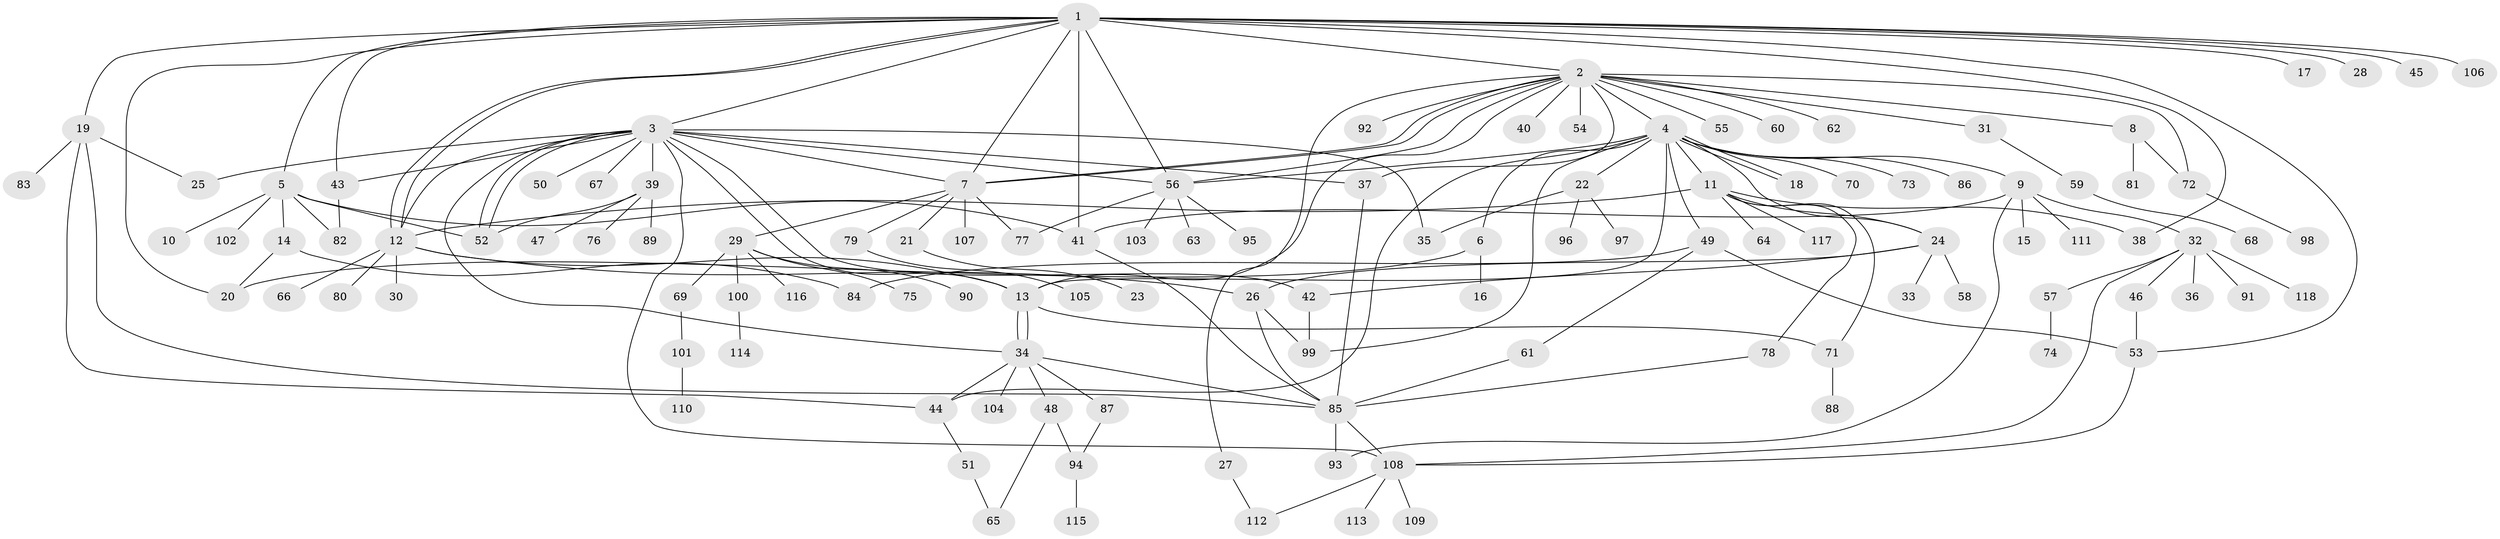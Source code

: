// Generated by graph-tools (version 1.1) at 2025/14/03/09/25 04:14:23]
// undirected, 118 vertices, 171 edges
graph export_dot {
graph [start="1"]
  node [color=gray90,style=filled];
  1;
  2;
  3;
  4;
  5;
  6;
  7;
  8;
  9;
  10;
  11;
  12;
  13;
  14;
  15;
  16;
  17;
  18;
  19;
  20;
  21;
  22;
  23;
  24;
  25;
  26;
  27;
  28;
  29;
  30;
  31;
  32;
  33;
  34;
  35;
  36;
  37;
  38;
  39;
  40;
  41;
  42;
  43;
  44;
  45;
  46;
  47;
  48;
  49;
  50;
  51;
  52;
  53;
  54;
  55;
  56;
  57;
  58;
  59;
  60;
  61;
  62;
  63;
  64;
  65;
  66;
  67;
  68;
  69;
  70;
  71;
  72;
  73;
  74;
  75;
  76;
  77;
  78;
  79;
  80;
  81;
  82;
  83;
  84;
  85;
  86;
  87;
  88;
  89;
  90;
  91;
  92;
  93;
  94;
  95;
  96;
  97;
  98;
  99;
  100;
  101;
  102;
  103;
  104;
  105;
  106;
  107;
  108;
  109;
  110;
  111;
  112;
  113;
  114;
  115;
  116;
  117;
  118;
  1 -- 2;
  1 -- 3;
  1 -- 5;
  1 -- 7;
  1 -- 12;
  1 -- 12;
  1 -- 17;
  1 -- 19;
  1 -- 20;
  1 -- 28;
  1 -- 38;
  1 -- 41;
  1 -- 43;
  1 -- 45;
  1 -- 53;
  1 -- 56;
  1 -- 106;
  2 -- 4;
  2 -- 7;
  2 -- 7;
  2 -- 8;
  2 -- 13;
  2 -- 27;
  2 -- 31;
  2 -- 37;
  2 -- 40;
  2 -- 54;
  2 -- 55;
  2 -- 56;
  2 -- 60;
  2 -- 62;
  2 -- 72;
  2 -- 92;
  3 -- 7;
  3 -- 12;
  3 -- 13;
  3 -- 25;
  3 -- 34;
  3 -- 35;
  3 -- 37;
  3 -- 39;
  3 -- 42;
  3 -- 43;
  3 -- 50;
  3 -- 52;
  3 -- 52;
  3 -- 56;
  3 -- 67;
  3 -- 108;
  4 -- 6;
  4 -- 9;
  4 -- 11;
  4 -- 13;
  4 -- 18;
  4 -- 18;
  4 -- 22;
  4 -- 24;
  4 -- 44;
  4 -- 49;
  4 -- 56;
  4 -- 70;
  4 -- 73;
  4 -- 86;
  4 -- 99;
  5 -- 10;
  5 -- 14;
  5 -- 41;
  5 -- 52;
  5 -- 82;
  5 -- 102;
  6 -- 16;
  6 -- 20;
  7 -- 21;
  7 -- 29;
  7 -- 77;
  7 -- 79;
  7 -- 107;
  8 -- 72;
  8 -- 81;
  9 -- 15;
  9 -- 32;
  9 -- 41;
  9 -- 93;
  9 -- 111;
  11 -- 12;
  11 -- 24;
  11 -- 38;
  11 -- 64;
  11 -- 71;
  11 -- 78;
  11 -- 117;
  12 -- 13;
  12 -- 26;
  12 -- 30;
  12 -- 66;
  12 -- 80;
  13 -- 34;
  13 -- 34;
  13 -- 71;
  14 -- 20;
  14 -- 84;
  19 -- 25;
  19 -- 44;
  19 -- 83;
  19 -- 85;
  21 -- 23;
  22 -- 35;
  22 -- 96;
  22 -- 97;
  24 -- 26;
  24 -- 33;
  24 -- 42;
  24 -- 58;
  26 -- 85;
  26 -- 99;
  27 -- 112;
  29 -- 69;
  29 -- 75;
  29 -- 90;
  29 -- 100;
  29 -- 116;
  31 -- 59;
  32 -- 36;
  32 -- 46;
  32 -- 57;
  32 -- 91;
  32 -- 108;
  32 -- 118;
  34 -- 44;
  34 -- 48;
  34 -- 85;
  34 -- 87;
  34 -- 104;
  37 -- 85;
  39 -- 47;
  39 -- 52;
  39 -- 76;
  39 -- 89;
  41 -- 85;
  42 -- 99;
  43 -- 82;
  44 -- 51;
  46 -- 53;
  48 -- 65;
  48 -- 94;
  49 -- 53;
  49 -- 61;
  49 -- 84;
  51 -- 65;
  53 -- 108;
  56 -- 63;
  56 -- 77;
  56 -- 95;
  56 -- 103;
  57 -- 74;
  59 -- 68;
  61 -- 85;
  69 -- 101;
  71 -- 88;
  72 -- 98;
  78 -- 85;
  79 -- 105;
  85 -- 93;
  85 -- 108;
  87 -- 94;
  94 -- 115;
  100 -- 114;
  101 -- 110;
  108 -- 109;
  108 -- 112;
  108 -- 113;
}
